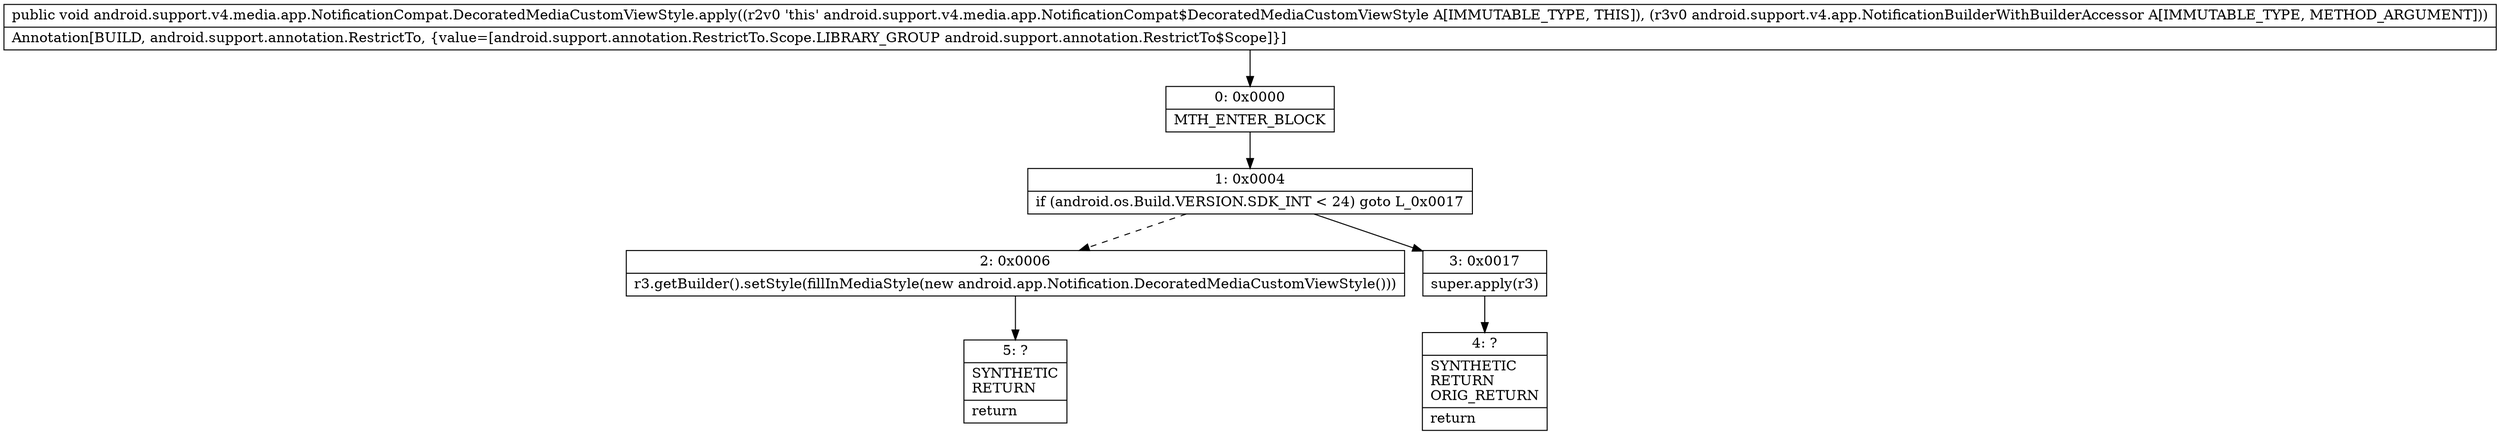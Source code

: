 digraph "CFG forandroid.support.v4.media.app.NotificationCompat.DecoratedMediaCustomViewStyle.apply(Landroid\/support\/v4\/app\/NotificationBuilderWithBuilderAccessor;)V" {
Node_0 [shape=record,label="{0\:\ 0x0000|MTH_ENTER_BLOCK\l}"];
Node_1 [shape=record,label="{1\:\ 0x0004|if (android.os.Build.VERSION.SDK_INT \< 24) goto L_0x0017\l}"];
Node_2 [shape=record,label="{2\:\ 0x0006|r3.getBuilder().setStyle(fillInMediaStyle(new android.app.Notification.DecoratedMediaCustomViewStyle()))\l}"];
Node_3 [shape=record,label="{3\:\ 0x0017|super.apply(r3)\l}"];
Node_4 [shape=record,label="{4\:\ ?|SYNTHETIC\lRETURN\lORIG_RETURN\l|return\l}"];
Node_5 [shape=record,label="{5\:\ ?|SYNTHETIC\lRETURN\l|return\l}"];
MethodNode[shape=record,label="{public void android.support.v4.media.app.NotificationCompat.DecoratedMediaCustomViewStyle.apply((r2v0 'this' android.support.v4.media.app.NotificationCompat$DecoratedMediaCustomViewStyle A[IMMUTABLE_TYPE, THIS]), (r3v0 android.support.v4.app.NotificationBuilderWithBuilderAccessor A[IMMUTABLE_TYPE, METHOD_ARGUMENT]))  | Annotation[BUILD, android.support.annotation.RestrictTo, \{value=[android.support.annotation.RestrictTo.Scope.LIBRARY_GROUP android.support.annotation.RestrictTo$Scope]\}]\l}"];
MethodNode -> Node_0;
Node_0 -> Node_1;
Node_1 -> Node_2[style=dashed];
Node_1 -> Node_3;
Node_2 -> Node_5;
Node_3 -> Node_4;
}

